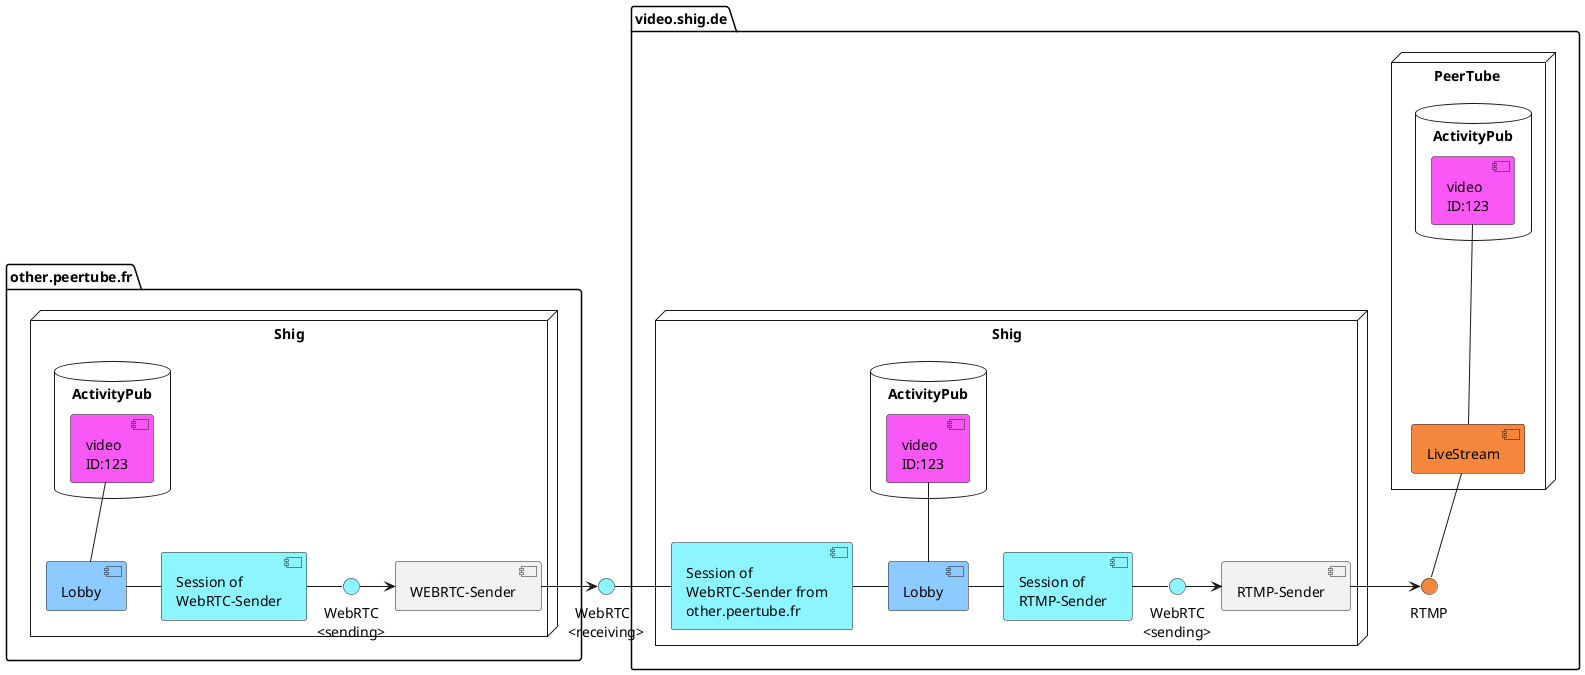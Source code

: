 @startuml
'https://plantuml.com/component-diagram

package other.peertube.fr {
    node "Shig" as ShigC {
            interface "  WebRTC\n<sending>" as WEBRTCC #8df5ff
            [Lobby] as LobbyC #8DCAFF
            [Session of\nWebRTC-Sender] as SessionC #8df5ff

            database ActivityPub as APC{
                  component "video\nID:123" as VC #FA58F4
             }
            LobbyC - SessionC
            VC -- LobbyC
            [WEBRTC-Sender] as WSC
            [SessionC] - WEBRTCC
            WEBRTCC -> WSC
        }

}


interface "  WebRTC\n<receiving>" as WEBRTCB2 #8df5ff
package video.shig.de {

    node "PeerTube " as PTA {
         database ActivityPub as A1{
              component "video\nID:123" as VA #FA58F4
         }
        [LiveStream] as LSA #f5873d
        VA --LSA
    }
    interface RTMP as RTMPA #f5873d

    LSA -- RTMPA



    node "Shig" as ShigB {
        interface "  WebRTC\n<sending>" as WEBRTCB #8df5ff
        [Lobby] as LobbyB #8DCAFF
        [Session of\nWebRTC-Sender from\nother.peertube.fr] as SessionB2 #8df5ff

        [Session of\nRTMP-Sender] as SessionB #8df5ff

        database ActivityPub as APB{
              component "video\nID:123" as VB #FA58F4
         }

        WEBRTCB2 - SessionB2
        SessionB2 - LobbyB
        LobbyB - SessionB

        [RTMP-Sender] as RSB
        [SessionB] - WEBRTCB
        WEBRTCB -> RSB
        VB -- LobbyB
    }
    RSB -> RTMPA


}
WSC -> WEBRTCB2


@enduml
